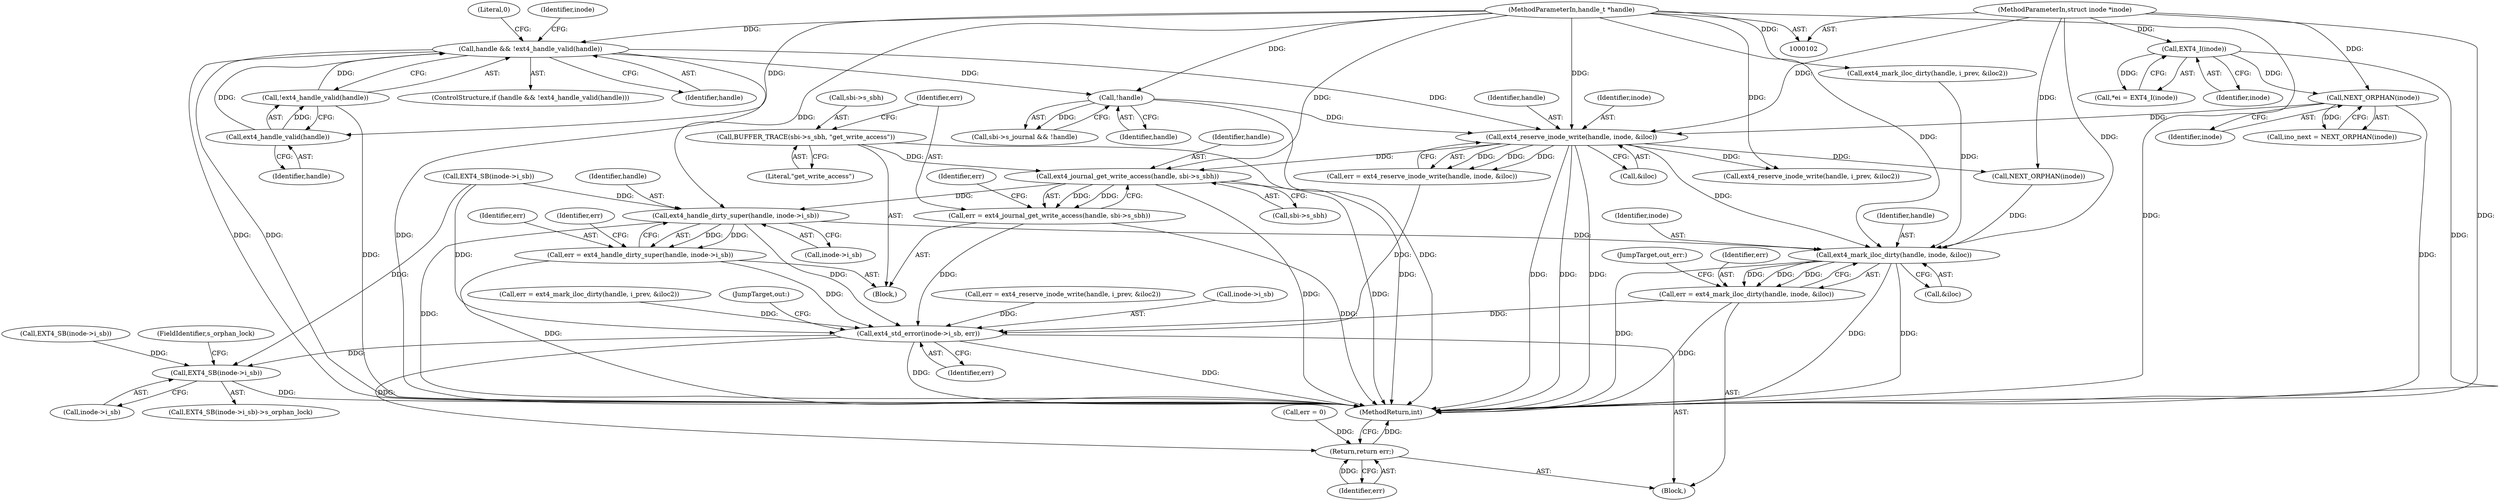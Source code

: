 digraph "1_linux_c9b92530a723ac5ef8e352885a1862b18f31b2f5_0@API" {
"1000207" [label="(Call,ext4_journal_get_write_access(handle, sbi->s_sbh))"];
"1000180" [label="(Call,ext4_reserve_inode_write(handle, inode, &iloc))"];
"1000120" [label="(Call,handle && !ext4_handle_valid(handle))"];
"1000123" [label="(Call,ext4_handle_valid(handle))"];
"1000103" [label="(MethodParameterIn,handle_t *handle)"];
"1000122" [label="(Call,!ext4_handle_valid(handle))"];
"1000175" [label="(Call,!handle)"];
"1000144" [label="(Call,NEXT_ORPHAN(inode))"];
"1000110" [label="(Call,EXT4_I(inode))"];
"1000104" [label="(MethodParameterIn,struct inode *inode)"];
"1000200" [label="(Call,BUFFER_TRACE(sbi->s_sbh, \"get_write_access\"))"];
"1000205" [label="(Call,err = ext4_journal_get_write_access(handle, sbi->s_sbh))"];
"1000277" [label="(Call,ext4_std_error(inode->i_sb, err))"];
"1000286" [label="(Call,EXT4_SB(inode->i_sb))"];
"1000291" [label="(Return,return err;)"];
"1000225" [label="(Call,ext4_handle_dirty_super(handle, inode->i_sb))"];
"1000223" [label="(Call,err = ext4_handle_dirty_super(handle, inode->i_sb))"];
"1000271" [label="(Call,ext4_mark_iloc_dirty(handle, inode, &iloc))"];
"1000269" [label="(Call,err = ext4_mark_iloc_dirty(handle, inode, &iloc))"];
"1000281" [label="(Identifier,err)"];
"1000175" [label="(Call,!handle)"];
"1000226" [label="(Identifier,handle)"];
"1000195" [label="(Block,)"];
"1000180" [label="(Call,ext4_reserve_inode_write(handle, inode, &iloc))"];
"1000272" [label="(Identifier,handle)"];
"1000142" [label="(Call,ino_next = NEXT_ORPHAN(inode))"];
"1000119" [label="(ControlStructure,if (handle && !ext4_handle_valid(handle)))"];
"1000282" [label="(JumpTarget,out:)"];
"1000105" [label="(Block,)"];
"1000200" [label="(Call,BUFFER_TRACE(sbi->s_sbh, \"get_write_access\"))"];
"1000183" [label="(Call,&iloc)"];
"1000110" [label="(Call,EXT4_I(inode))"];
"1000103" [label="(MethodParameterIn,handle_t *handle)"];
"1000108" [label="(Call,*ei = EXT4_I(inode))"];
"1000123" [label="(Call,ext4_handle_valid(handle))"];
"1000273" [label="(Identifier,inode)"];
"1000227" [label="(Call,inode->i_sb)"];
"1000155" [label="(Call,EXT4_SB(inode->i_sb))"];
"1000176" [label="(Identifier,handle)"];
"1000266" [label="(Call,NEXT_ORPHAN(inode))"];
"1000270" [label="(Identifier,err)"];
"1000223" [label="(Call,err = ext4_handle_dirty_super(handle, inode->i_sb))"];
"1000206" [label="(Identifier,err)"];
"1000257" [label="(Call,ext4_mark_iloc_dirty(handle, i_prev, &iloc2))"];
"1000111" [label="(Identifier,inode)"];
"1000209" [label="(Call,sbi->s_sbh)"];
"1000290" [label="(FieldIdentifier,s_orphan_lock)"];
"1000274" [label="(Call,&iloc)"];
"1000287" [label="(Call,inode->i_sb)"];
"1000145" [label="(Identifier,inode)"];
"1000276" [label="(JumpTarget,out_err:)"];
"1000104" [label="(MethodParameterIn,struct inode *inode)"];
"1000122" [label="(Call,!ext4_handle_valid(handle))"];
"1000271" [label="(Call,ext4_mark_iloc_dirty(handle, inode, &iloc))"];
"1000207" [label="(Call,ext4_journal_get_write_access(handle, sbi->s_sbh))"];
"1000126" [label="(Literal,0)"];
"1000292" [label="(Identifier,err)"];
"1000225" [label="(Call,ext4_handle_dirty_super(handle, inode->i_sb))"];
"1000178" [label="(Call,err = ext4_reserve_inode_write(handle, inode, &iloc))"];
"1000132" [label="(Identifier,inode)"];
"1000201" [label="(Call,sbi->s_sbh)"];
"1000241" [label="(Call,err = ext4_reserve_inode_write(handle, i_prev, &iloc2))"];
"1000116" [label="(Call,err = 0)"];
"1000120" [label="(Call,handle && !ext4_handle_valid(handle))"];
"1000263" [label="(Identifier,err)"];
"1000204" [label="(Literal,\"get_write_access\")"];
"1000285" [label="(Call,EXT4_SB(inode->i_sb)->s_orphan_lock)"];
"1000269" [label="(Call,err = ext4_mark_iloc_dirty(handle, inode, &iloc))"];
"1000224" [label="(Identifier,err)"];
"1000286" [label="(Call,EXT4_SB(inode->i_sb))"];
"1000171" [label="(Call,sbi->s_journal && !handle)"];
"1000278" [label="(Call,inode->i_sb)"];
"1000255" [label="(Call,err = ext4_mark_iloc_dirty(handle, i_prev, &iloc2))"];
"1000277" [label="(Call,ext4_std_error(inode->i_sb, err))"];
"1000130" [label="(Call,EXT4_SB(inode->i_sb))"];
"1000243" [label="(Call,ext4_reserve_inode_write(handle, i_prev, &iloc2))"];
"1000181" [label="(Identifier,handle)"];
"1000208" [label="(Identifier,handle)"];
"1000299" [label="(MethodReturn,int)"];
"1000121" [label="(Identifier,handle)"];
"1000291" [label="(Return,return err;)"];
"1000182" [label="(Identifier,inode)"];
"1000213" [label="(Identifier,err)"];
"1000205" [label="(Call,err = ext4_journal_get_write_access(handle, sbi->s_sbh))"];
"1000124" [label="(Identifier,handle)"];
"1000144" [label="(Call,NEXT_ORPHAN(inode))"];
"1000207" -> "1000205"  [label="AST: "];
"1000207" -> "1000209"  [label="CFG: "];
"1000208" -> "1000207"  [label="AST: "];
"1000209" -> "1000207"  [label="AST: "];
"1000205" -> "1000207"  [label="CFG: "];
"1000207" -> "1000299"  [label="DDG: "];
"1000207" -> "1000299"  [label="DDG: "];
"1000207" -> "1000205"  [label="DDG: "];
"1000207" -> "1000205"  [label="DDG: "];
"1000180" -> "1000207"  [label="DDG: "];
"1000103" -> "1000207"  [label="DDG: "];
"1000200" -> "1000207"  [label="DDG: "];
"1000207" -> "1000225"  [label="DDG: "];
"1000180" -> "1000178"  [label="AST: "];
"1000180" -> "1000183"  [label="CFG: "];
"1000181" -> "1000180"  [label="AST: "];
"1000182" -> "1000180"  [label="AST: "];
"1000183" -> "1000180"  [label="AST: "];
"1000178" -> "1000180"  [label="CFG: "];
"1000180" -> "1000299"  [label="DDG: "];
"1000180" -> "1000299"  [label="DDG: "];
"1000180" -> "1000299"  [label="DDG: "];
"1000180" -> "1000178"  [label="DDG: "];
"1000180" -> "1000178"  [label="DDG: "];
"1000180" -> "1000178"  [label="DDG: "];
"1000120" -> "1000180"  [label="DDG: "];
"1000175" -> "1000180"  [label="DDG: "];
"1000103" -> "1000180"  [label="DDG: "];
"1000144" -> "1000180"  [label="DDG: "];
"1000104" -> "1000180"  [label="DDG: "];
"1000180" -> "1000243"  [label="DDG: "];
"1000180" -> "1000266"  [label="DDG: "];
"1000180" -> "1000271"  [label="DDG: "];
"1000120" -> "1000119"  [label="AST: "];
"1000120" -> "1000121"  [label="CFG: "];
"1000120" -> "1000122"  [label="CFG: "];
"1000121" -> "1000120"  [label="AST: "];
"1000122" -> "1000120"  [label="AST: "];
"1000126" -> "1000120"  [label="CFG: "];
"1000132" -> "1000120"  [label="CFG: "];
"1000120" -> "1000299"  [label="DDG: "];
"1000120" -> "1000299"  [label="DDG: "];
"1000120" -> "1000299"  [label="DDG: "];
"1000123" -> "1000120"  [label="DDG: "];
"1000103" -> "1000120"  [label="DDG: "];
"1000122" -> "1000120"  [label="DDG: "];
"1000120" -> "1000175"  [label="DDG: "];
"1000123" -> "1000122"  [label="AST: "];
"1000123" -> "1000124"  [label="CFG: "];
"1000124" -> "1000123"  [label="AST: "];
"1000122" -> "1000123"  [label="CFG: "];
"1000123" -> "1000122"  [label="DDG: "];
"1000103" -> "1000123"  [label="DDG: "];
"1000103" -> "1000102"  [label="AST: "];
"1000103" -> "1000299"  [label="DDG: "];
"1000103" -> "1000175"  [label="DDG: "];
"1000103" -> "1000225"  [label="DDG: "];
"1000103" -> "1000243"  [label="DDG: "];
"1000103" -> "1000257"  [label="DDG: "];
"1000103" -> "1000271"  [label="DDG: "];
"1000122" -> "1000299"  [label="DDG: "];
"1000175" -> "1000171"  [label="AST: "];
"1000175" -> "1000176"  [label="CFG: "];
"1000176" -> "1000175"  [label="AST: "];
"1000171" -> "1000175"  [label="CFG: "];
"1000175" -> "1000299"  [label="DDG: "];
"1000175" -> "1000171"  [label="DDG: "];
"1000144" -> "1000142"  [label="AST: "];
"1000144" -> "1000145"  [label="CFG: "];
"1000145" -> "1000144"  [label="AST: "];
"1000142" -> "1000144"  [label="CFG: "];
"1000144" -> "1000299"  [label="DDG: "];
"1000144" -> "1000142"  [label="DDG: "];
"1000110" -> "1000144"  [label="DDG: "];
"1000104" -> "1000144"  [label="DDG: "];
"1000110" -> "1000108"  [label="AST: "];
"1000110" -> "1000111"  [label="CFG: "];
"1000111" -> "1000110"  [label="AST: "];
"1000108" -> "1000110"  [label="CFG: "];
"1000110" -> "1000299"  [label="DDG: "];
"1000110" -> "1000108"  [label="DDG: "];
"1000104" -> "1000110"  [label="DDG: "];
"1000104" -> "1000102"  [label="AST: "];
"1000104" -> "1000299"  [label="DDG: "];
"1000104" -> "1000266"  [label="DDG: "];
"1000104" -> "1000271"  [label="DDG: "];
"1000200" -> "1000195"  [label="AST: "];
"1000200" -> "1000204"  [label="CFG: "];
"1000201" -> "1000200"  [label="AST: "];
"1000204" -> "1000200"  [label="AST: "];
"1000206" -> "1000200"  [label="CFG: "];
"1000200" -> "1000299"  [label="DDG: "];
"1000205" -> "1000195"  [label="AST: "];
"1000206" -> "1000205"  [label="AST: "];
"1000213" -> "1000205"  [label="CFG: "];
"1000205" -> "1000299"  [label="DDG: "];
"1000205" -> "1000277"  [label="DDG: "];
"1000277" -> "1000105"  [label="AST: "];
"1000277" -> "1000281"  [label="CFG: "];
"1000278" -> "1000277"  [label="AST: "];
"1000281" -> "1000277"  [label="AST: "];
"1000282" -> "1000277"  [label="CFG: "];
"1000277" -> "1000299"  [label="DDG: "];
"1000277" -> "1000299"  [label="DDG: "];
"1000225" -> "1000277"  [label="DDG: "];
"1000155" -> "1000277"  [label="DDG: "];
"1000178" -> "1000277"  [label="DDG: "];
"1000241" -> "1000277"  [label="DDG: "];
"1000269" -> "1000277"  [label="DDG: "];
"1000255" -> "1000277"  [label="DDG: "];
"1000223" -> "1000277"  [label="DDG: "];
"1000277" -> "1000286"  [label="DDG: "];
"1000277" -> "1000291"  [label="DDG: "];
"1000286" -> "1000285"  [label="AST: "];
"1000286" -> "1000287"  [label="CFG: "];
"1000287" -> "1000286"  [label="AST: "];
"1000290" -> "1000286"  [label="CFG: "];
"1000286" -> "1000299"  [label="DDG: "];
"1000155" -> "1000286"  [label="DDG: "];
"1000130" -> "1000286"  [label="DDG: "];
"1000291" -> "1000105"  [label="AST: "];
"1000291" -> "1000292"  [label="CFG: "];
"1000292" -> "1000291"  [label="AST: "];
"1000299" -> "1000291"  [label="CFG: "];
"1000291" -> "1000299"  [label="DDG: "];
"1000292" -> "1000291"  [label="DDG: "];
"1000116" -> "1000291"  [label="DDG: "];
"1000225" -> "1000223"  [label="AST: "];
"1000225" -> "1000227"  [label="CFG: "];
"1000226" -> "1000225"  [label="AST: "];
"1000227" -> "1000225"  [label="AST: "];
"1000223" -> "1000225"  [label="CFG: "];
"1000225" -> "1000299"  [label="DDG: "];
"1000225" -> "1000223"  [label="DDG: "];
"1000225" -> "1000223"  [label="DDG: "];
"1000155" -> "1000225"  [label="DDG: "];
"1000225" -> "1000271"  [label="DDG: "];
"1000223" -> "1000195"  [label="AST: "];
"1000224" -> "1000223"  [label="AST: "];
"1000263" -> "1000223"  [label="CFG: "];
"1000223" -> "1000299"  [label="DDG: "];
"1000271" -> "1000269"  [label="AST: "];
"1000271" -> "1000274"  [label="CFG: "];
"1000272" -> "1000271"  [label="AST: "];
"1000273" -> "1000271"  [label="AST: "];
"1000274" -> "1000271"  [label="AST: "];
"1000269" -> "1000271"  [label="CFG: "];
"1000271" -> "1000299"  [label="DDG: "];
"1000271" -> "1000299"  [label="DDG: "];
"1000271" -> "1000299"  [label="DDG: "];
"1000271" -> "1000269"  [label="DDG: "];
"1000271" -> "1000269"  [label="DDG: "];
"1000271" -> "1000269"  [label="DDG: "];
"1000257" -> "1000271"  [label="DDG: "];
"1000266" -> "1000271"  [label="DDG: "];
"1000269" -> "1000105"  [label="AST: "];
"1000270" -> "1000269"  [label="AST: "];
"1000276" -> "1000269"  [label="CFG: "];
"1000269" -> "1000299"  [label="DDG: "];
}
